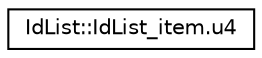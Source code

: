 digraph "Graphical Class Hierarchy"
{
 // LATEX_PDF_SIZE
  edge [fontname="Helvetica",fontsize="10",labelfontname="Helvetica",labelfontsize="10"];
  node [fontname="Helvetica",fontsize="10",shape=record];
  rankdir="LR";
  Node0 [label="IdList::IdList_item.u4",height=0.2,width=0.4,color="black", fillcolor="white", style="filled",URL="$db/d1b/sqlite3_8c.html#d3/d24/unionIdList_1_1IdList__item_8u4",tooltip=" "];
}
